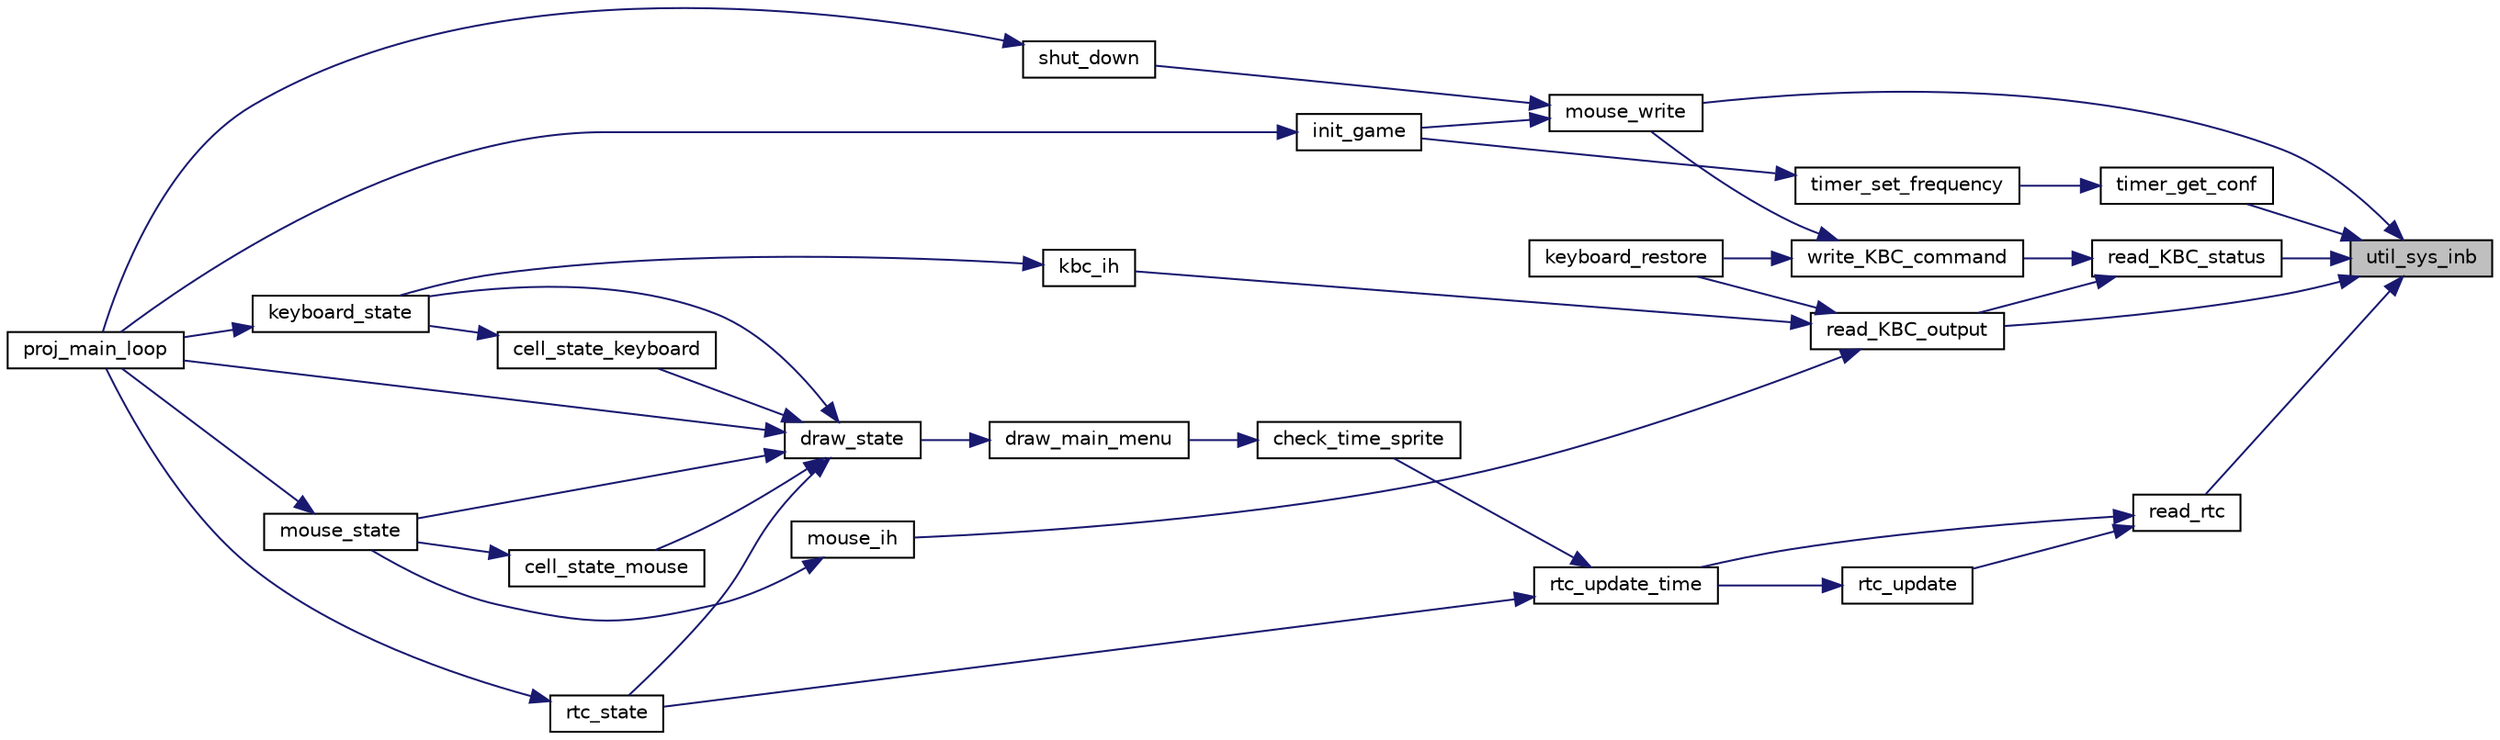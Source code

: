 digraph "util_sys_inb"
{
 // LATEX_PDF_SIZE
  edge [fontname="Helvetica",fontsize="10",labelfontname="Helvetica",labelfontsize="10"];
  node [fontname="Helvetica",fontsize="10",shape=record];
  rankdir="RL";
  Node1 [label="util_sys_inb",height=0.2,width=0.4,color="black", fillcolor="grey75", style="filled", fontcolor="black",tooltip=" "];
  Node1 -> Node2 [dir="back",color="midnightblue",fontsize="10",style="solid"];
  Node2 [label="mouse_write",height=0.2,width=0.4,color="black", fillcolor="white", style="filled",URL="$mouse_8c.html#a1703c3c5b61eef30d724b15cafd1d75e",tooltip=" "];
  Node2 -> Node3 [dir="back",color="midnightblue",fontsize="10",style="solid"];
  Node3 [label="init_game",height=0.2,width=0.4,color="black", fillcolor="white", style="filled",URL="$main_8c.html#a98396a1f6335b374d8b9bd3cd5376a6a",tooltip=" "];
  Node3 -> Node4 [dir="back",color="midnightblue",fontsize="10",style="solid"];
  Node4 [label="proj_main_loop",height=0.2,width=0.4,color="black", fillcolor="white", style="filled",URL="$main_8c.html#a2a16f651eccbd248e1ad3b3b924b143b",tooltip=" "];
  Node2 -> Node5 [dir="back",color="midnightblue",fontsize="10",style="solid"];
  Node5 [label="shut_down",height=0.2,width=0.4,color="black", fillcolor="white", style="filled",URL="$main_8c.html#aaf4aa1a3f576a119548e3a778b3dc92e",tooltip=" "];
  Node5 -> Node4 [dir="back",color="midnightblue",fontsize="10",style="solid"];
  Node1 -> Node6 [dir="back",color="midnightblue",fontsize="10",style="solid"];
  Node6 [label="read_KBC_output",height=0.2,width=0.4,color="black", fillcolor="white", style="filled",URL="$Keyboard_2kbc_8c.html#ac7f264677f62648ac34476a46980af2f",tooltip=" "];
  Node6 -> Node7 [dir="back",color="midnightblue",fontsize="10",style="solid"];
  Node7 [label="kbc_ih",height=0.2,width=0.4,color="black", fillcolor="white", style="filled",URL="$keyboard_8c.html#aea970a154161a35f6894898a092ed70a",tooltip=" "];
  Node7 -> Node8 [dir="back",color="midnightblue",fontsize="10",style="solid"];
  Node8 [label="keyboard_state",height=0.2,width=0.4,color="black", fillcolor="white", style="filled",URL="$state_8c.html#a85a5a00216c3c664ad37836286e09be6",tooltip="Handles keyboard input and updates the game state accordingly."];
  Node8 -> Node4 [dir="back",color="midnightblue",fontsize="10",style="solid"];
  Node6 -> Node9 [dir="back",color="midnightblue",fontsize="10",style="solid"];
  Node9 [label="keyboard_restore",height=0.2,width=0.4,color="black", fillcolor="white", style="filled",URL="$keyboard_8c.html#a58017421d19bb2004825d339ebb600fa",tooltip=" "];
  Node6 -> Node10 [dir="back",color="midnightblue",fontsize="10",style="solid"];
  Node10 [label="mouse_ih",height=0.2,width=0.4,color="black", fillcolor="white", style="filled",URL="$mouse_8c.html#a210374b50462acdedab00df64d5cea3c",tooltip=" "];
  Node10 -> Node11 [dir="back",color="midnightblue",fontsize="10",style="solid"];
  Node11 [label="mouse_state",height=0.2,width=0.4,color="black", fillcolor="white", style="filled",URL="$state_8c.html#aef2e501a29ca47dd1826c6b2c0ebe666",tooltip="Handles mouse input and updates the game state accordingly."];
  Node11 -> Node4 [dir="back",color="midnightblue",fontsize="10",style="solid"];
  Node1 -> Node12 [dir="back",color="midnightblue",fontsize="10",style="solid"];
  Node12 [label="read_KBC_status",height=0.2,width=0.4,color="black", fillcolor="white", style="filled",URL="$Keyboard_2kbc_8c.html#ac024af91b156e4fc61ee3886b891de21",tooltip=" "];
  Node12 -> Node6 [dir="back",color="midnightblue",fontsize="10",style="solid"];
  Node12 -> Node13 [dir="back",color="midnightblue",fontsize="10",style="solid"];
  Node13 [label="write_KBC_command",height=0.2,width=0.4,color="black", fillcolor="white", style="filled",URL="$Keyboard_2kbc_8c.html#a34b653b3939fffe883c903cdadb36d3a",tooltip=" "];
  Node13 -> Node9 [dir="back",color="midnightblue",fontsize="10",style="solid"];
  Node13 -> Node2 [dir="back",color="midnightblue",fontsize="10",style="solid"];
  Node1 -> Node14 [dir="back",color="midnightblue",fontsize="10",style="solid"];
  Node14 [label="read_rtc",height=0.2,width=0.4,color="black", fillcolor="white", style="filled",URL="$rtc_8c.html#adc6aaf1aaa4914cefba0701c09eb7311",tooltip=" "];
  Node14 -> Node15 [dir="back",color="midnightblue",fontsize="10",style="solid"];
  Node15 [label="rtc_update",height=0.2,width=0.4,color="black", fillcolor="white", style="filled",URL="$rtc_8c.html#a05f8a643eaa3f15f433fcf21639090a0",tooltip=" "];
  Node15 -> Node16 [dir="back",color="midnightblue",fontsize="10",style="solid"];
  Node16 [label="rtc_update_time",height=0.2,width=0.4,color="black", fillcolor="white", style="filled",URL="$rtc_8c.html#ae22bdeb51eb630e1d579dfc1cd1b2f11",tooltip=" "];
  Node16 -> Node17 [dir="back",color="midnightblue",fontsize="10",style="solid"];
  Node17 [label="check_time_sprite",height=0.2,width=0.4,color="black", fillcolor="white", style="filled",URL="$view_8c.html#ae7fa611cf3ac30a98397d1cd5dbfd2d5",tooltip="Determines the appropriate sky sprite based on the current time."];
  Node17 -> Node18 [dir="back",color="midnightblue",fontsize="10",style="solid"];
  Node18 [label="draw_main_menu",height=0.2,width=0.4,color="black", fillcolor="white", style="filled",URL="$view_8c.html#a83361e027b6f0dd917305f1f82dedda3",tooltip="Draws the main menu."];
  Node18 -> Node19 [dir="back",color="midnightblue",fontsize="10",style="solid"];
  Node19 [label="draw_state",height=0.2,width=0.4,color="black", fillcolor="white", style="filled",URL="$view_8c.html#ac39d6d91d19c72e4ee591d52c4281dc4",tooltip="Draws the current game state."];
  Node19 -> Node20 [dir="back",color="midnightblue",fontsize="10",style="solid"];
  Node20 [label="cell_state_keyboard",height=0.2,width=0.4,color="black", fillcolor="white", style="filled",URL="$state_8c.html#a14575ad012aa8dfb26d627e6c1f200f0",tooltip="Handles keyboard input for cell selection and interaction."];
  Node20 -> Node8 [dir="back",color="midnightblue",fontsize="10",style="solid"];
  Node19 -> Node21 [dir="back",color="midnightblue",fontsize="10",style="solid"];
  Node21 [label="cell_state_mouse",height=0.2,width=0.4,color="black", fillcolor="white", style="filled",URL="$state_8c.html#adb2d47d83be7d90be9b4bb9cb9472bb0",tooltip="Handles mouse input for cell selection and interaction."];
  Node21 -> Node11 [dir="back",color="midnightblue",fontsize="10",style="solid"];
  Node19 -> Node8 [dir="back",color="midnightblue",fontsize="10",style="solid"];
  Node19 -> Node11 [dir="back",color="midnightblue",fontsize="10",style="solid"];
  Node19 -> Node4 [dir="back",color="midnightblue",fontsize="10",style="solid"];
  Node19 -> Node22 [dir="back",color="midnightblue",fontsize="10",style="solid"];
  Node22 [label="rtc_state",height=0.2,width=0.4,color="black", fillcolor="white", style="filled",URL="$state_8c.html#a9ef0fb9a645256112121584c07ac2133",tooltip="Handles the real-time clock (RTC) state."];
  Node22 -> Node4 [dir="back",color="midnightblue",fontsize="10",style="solid"];
  Node16 -> Node22 [dir="back",color="midnightblue",fontsize="10",style="solid"];
  Node14 -> Node16 [dir="back",color="midnightblue",fontsize="10",style="solid"];
  Node1 -> Node23 [dir="back",color="midnightblue",fontsize="10",style="solid"];
  Node23 [label="timer_get_conf",height=0.2,width=0.4,color="black", fillcolor="white", style="filled",URL="$timer_8c.html#a703c60b40c8c49607d6ecb6fef82d27a",tooltip=" "];
  Node23 -> Node24 [dir="back",color="midnightblue",fontsize="10",style="solid"];
  Node24 [label="timer_set_frequency",height=0.2,width=0.4,color="black", fillcolor="white", style="filled",URL="$timer_8c.html#af2c04fa8e97ffa748fd3f612886a92a7",tooltip=" "];
  Node24 -> Node3 [dir="back",color="midnightblue",fontsize="10",style="solid"];
}
